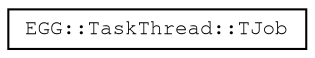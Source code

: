 digraph "Graphical Class Hierarchy"
{
 // LATEX_PDF_SIZE
  edge [fontname="FreeMono",fontsize="10",labelfontname="FreeMono",labelfontsize="10"];
  node [fontname="FreeMono",fontsize="10",shape=record];
  rankdir="LR";
  Node0 [label="EGG::TaskThread::TJob",height=0.2,width=0.4,color="black", fillcolor="white", style="filled",URL="$struct_e_g_g_1_1_task_thread_1_1_t_job.html",tooltip=" "];
}
